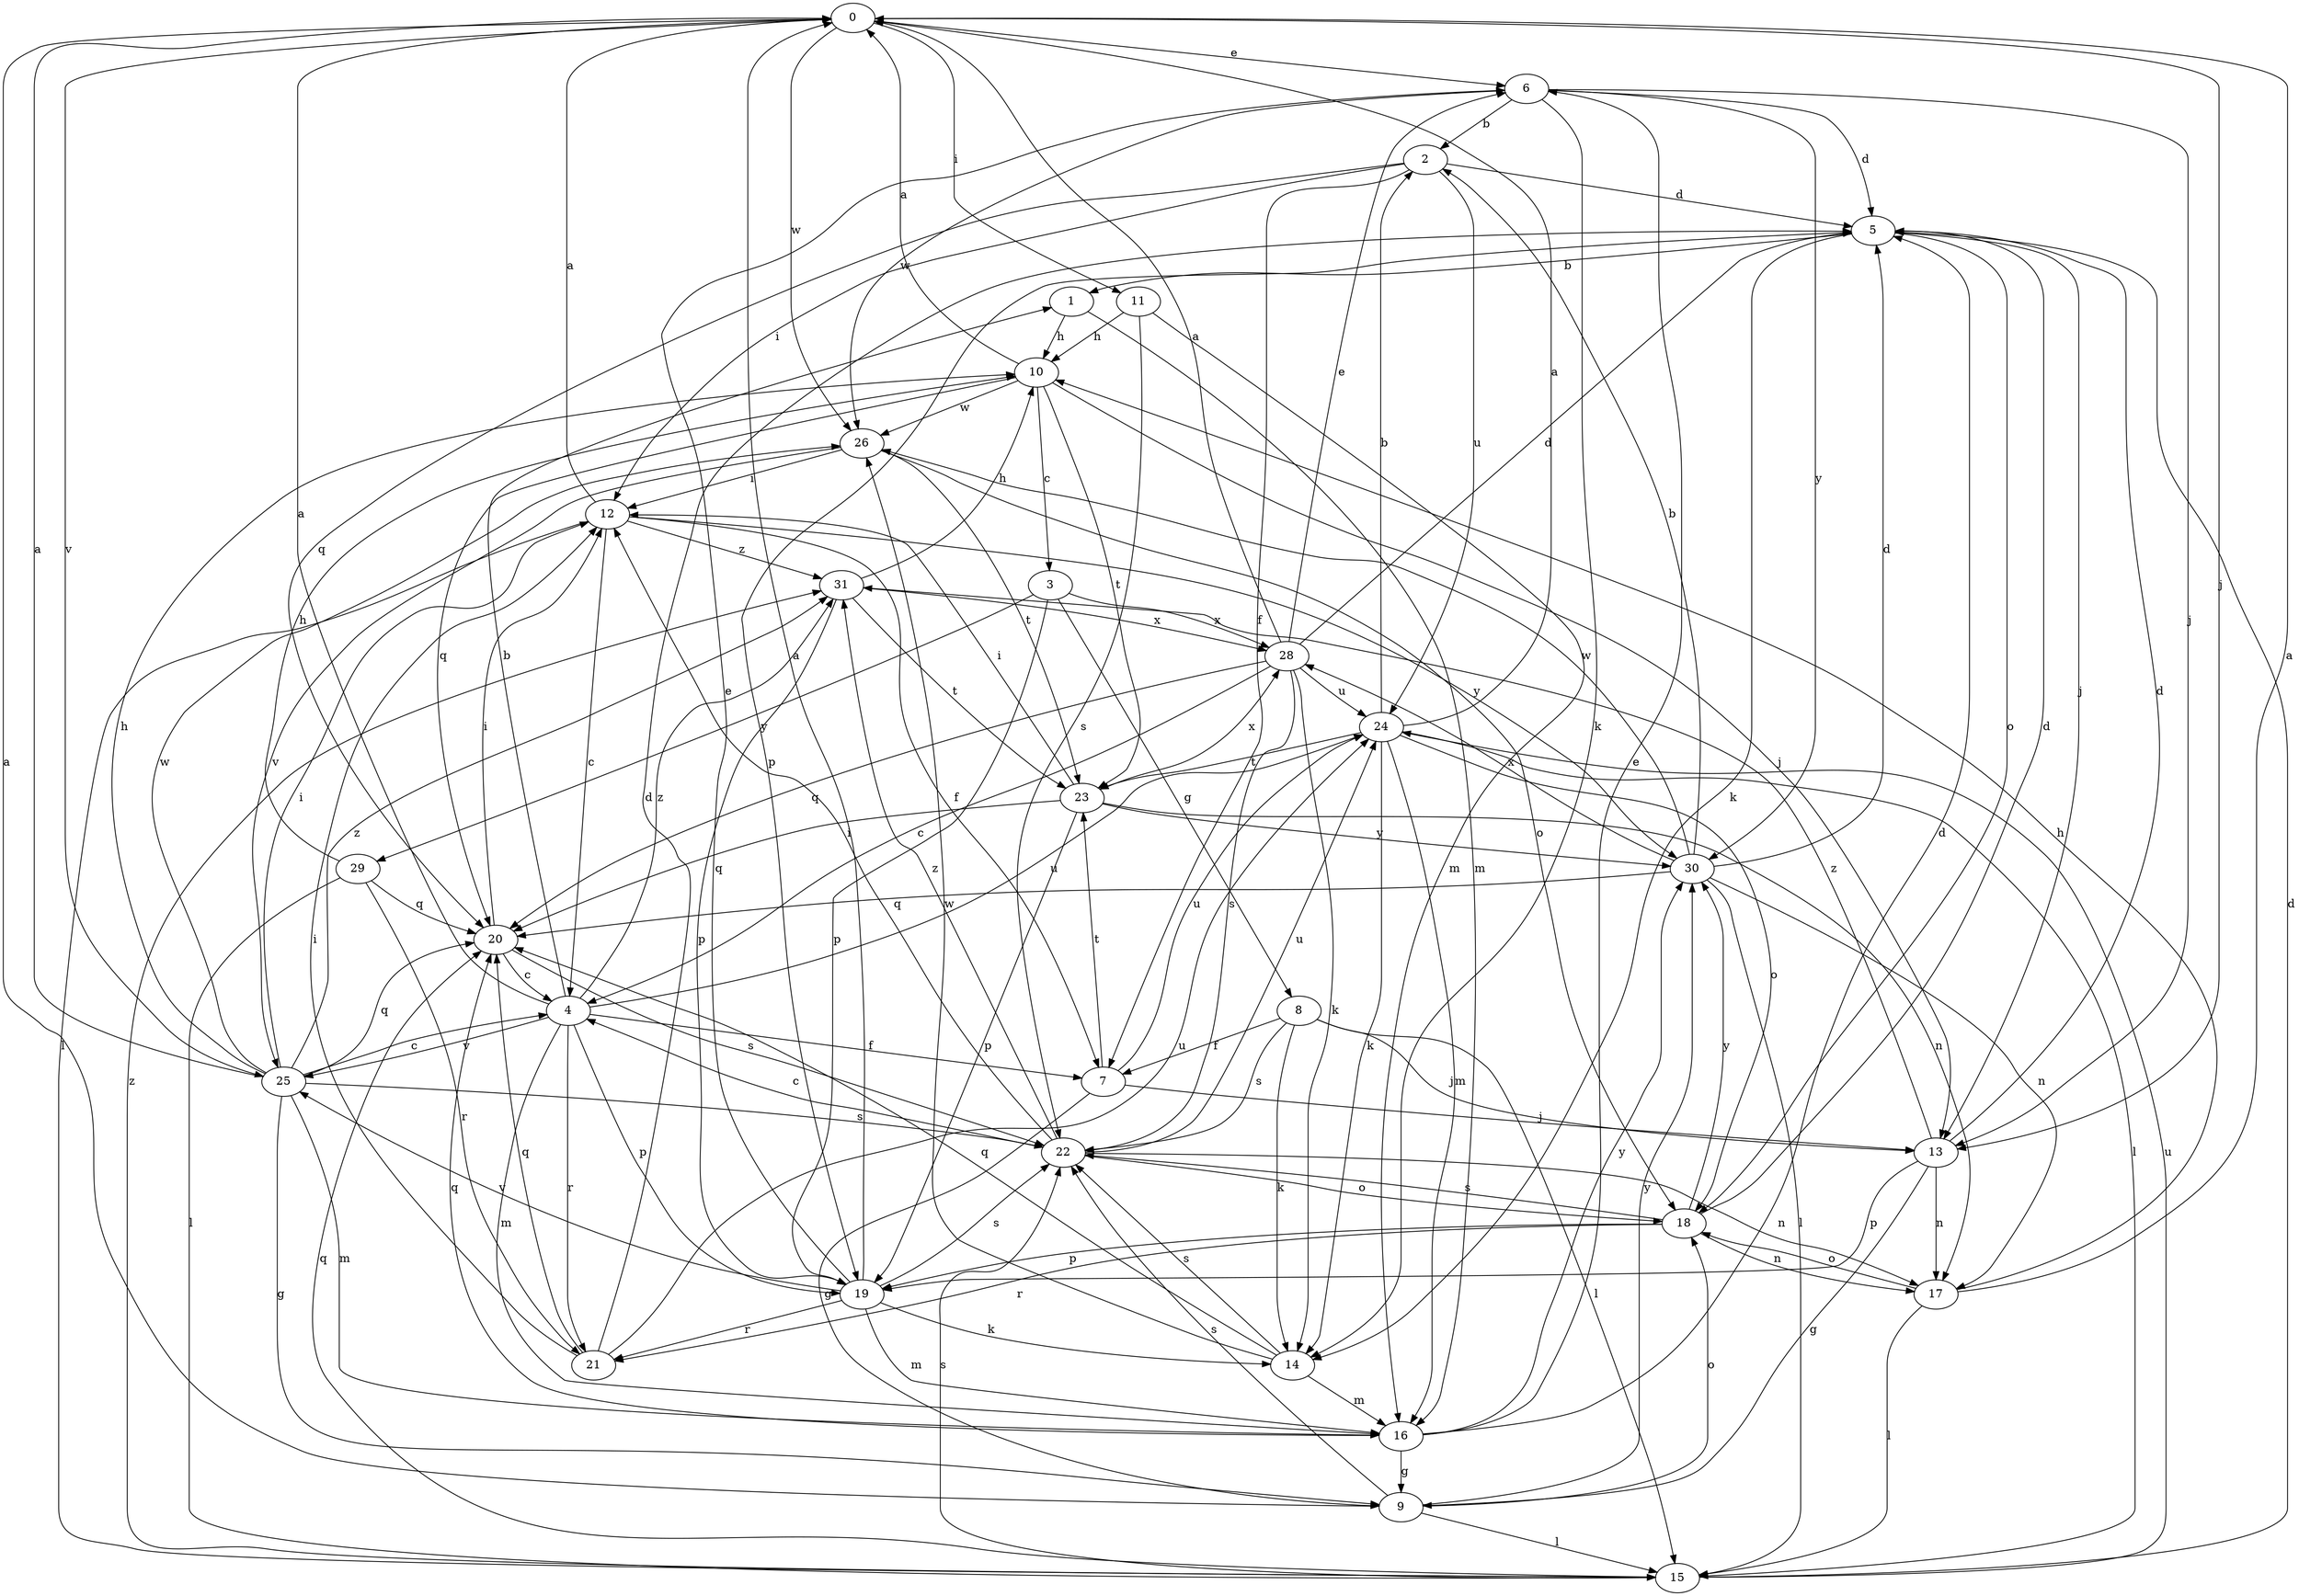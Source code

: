 strict digraph  {
0;
1;
2;
3;
4;
5;
6;
7;
8;
9;
10;
11;
12;
13;
14;
15;
16;
17;
18;
19;
20;
21;
22;
23;
24;
25;
26;
28;
29;
30;
31;
0 -> 6  [label=e];
0 -> 11  [label=i];
0 -> 13  [label=j];
0 -> 25  [label=v];
0 -> 26  [label=w];
1 -> 10  [label=h];
1 -> 16  [label=m];
2 -> 5  [label=d];
2 -> 7  [label=f];
2 -> 12  [label=i];
2 -> 20  [label=q];
2 -> 24  [label=u];
3 -> 8  [label=g];
3 -> 19  [label=p];
3 -> 28  [label=x];
3 -> 29  [label=y];
4 -> 0  [label=a];
4 -> 1  [label=b];
4 -> 7  [label=f];
4 -> 16  [label=m];
4 -> 19  [label=p];
4 -> 21  [label=r];
4 -> 24  [label=u];
4 -> 25  [label=v];
4 -> 31  [label=z];
5 -> 1  [label=b];
5 -> 13  [label=j];
5 -> 14  [label=k];
5 -> 18  [label=o];
5 -> 19  [label=p];
6 -> 2  [label=b];
6 -> 5  [label=d];
6 -> 13  [label=j];
6 -> 14  [label=k];
6 -> 26  [label=w];
6 -> 30  [label=y];
7 -> 9  [label=g];
7 -> 13  [label=j];
7 -> 23  [label=t];
7 -> 24  [label=u];
8 -> 7  [label=f];
8 -> 13  [label=j];
8 -> 14  [label=k];
8 -> 15  [label=l];
8 -> 22  [label=s];
9 -> 0  [label=a];
9 -> 15  [label=l];
9 -> 18  [label=o];
9 -> 22  [label=s];
9 -> 30  [label=y];
10 -> 0  [label=a];
10 -> 3  [label=c];
10 -> 13  [label=j];
10 -> 20  [label=q];
10 -> 23  [label=t];
10 -> 26  [label=w];
11 -> 10  [label=h];
11 -> 16  [label=m];
11 -> 22  [label=s];
12 -> 0  [label=a];
12 -> 4  [label=c];
12 -> 7  [label=f];
12 -> 15  [label=l];
12 -> 30  [label=y];
12 -> 31  [label=z];
13 -> 5  [label=d];
13 -> 9  [label=g];
13 -> 17  [label=n];
13 -> 19  [label=p];
13 -> 31  [label=z];
14 -> 16  [label=m];
14 -> 20  [label=q];
14 -> 22  [label=s];
14 -> 26  [label=w];
15 -> 5  [label=d];
15 -> 20  [label=q];
15 -> 22  [label=s];
15 -> 24  [label=u];
15 -> 31  [label=z];
16 -> 5  [label=d];
16 -> 6  [label=e];
16 -> 9  [label=g];
16 -> 20  [label=q];
16 -> 30  [label=y];
17 -> 0  [label=a];
17 -> 10  [label=h];
17 -> 15  [label=l];
17 -> 18  [label=o];
18 -> 5  [label=d];
18 -> 17  [label=n];
18 -> 19  [label=p];
18 -> 21  [label=r];
18 -> 22  [label=s];
18 -> 30  [label=y];
19 -> 0  [label=a];
19 -> 6  [label=e];
19 -> 14  [label=k];
19 -> 16  [label=m];
19 -> 21  [label=r];
19 -> 22  [label=s];
19 -> 25  [label=v];
20 -> 4  [label=c];
20 -> 12  [label=i];
20 -> 22  [label=s];
21 -> 5  [label=d];
21 -> 12  [label=i];
21 -> 20  [label=q];
21 -> 24  [label=u];
22 -> 4  [label=c];
22 -> 12  [label=i];
22 -> 17  [label=n];
22 -> 18  [label=o];
22 -> 24  [label=u];
22 -> 31  [label=z];
23 -> 12  [label=i];
23 -> 17  [label=n];
23 -> 19  [label=p];
23 -> 20  [label=q];
23 -> 28  [label=x];
23 -> 30  [label=y];
24 -> 0  [label=a];
24 -> 2  [label=b];
24 -> 14  [label=k];
24 -> 15  [label=l];
24 -> 16  [label=m];
24 -> 18  [label=o];
24 -> 23  [label=t];
25 -> 0  [label=a];
25 -> 4  [label=c];
25 -> 9  [label=g];
25 -> 10  [label=h];
25 -> 12  [label=i];
25 -> 16  [label=m];
25 -> 20  [label=q];
25 -> 22  [label=s];
25 -> 26  [label=w];
25 -> 31  [label=z];
26 -> 12  [label=i];
26 -> 18  [label=o];
26 -> 23  [label=t];
26 -> 25  [label=v];
28 -> 0  [label=a];
28 -> 4  [label=c];
28 -> 5  [label=d];
28 -> 6  [label=e];
28 -> 14  [label=k];
28 -> 20  [label=q];
28 -> 22  [label=s];
28 -> 24  [label=u];
29 -> 10  [label=h];
29 -> 15  [label=l];
29 -> 20  [label=q];
29 -> 21  [label=r];
30 -> 2  [label=b];
30 -> 5  [label=d];
30 -> 15  [label=l];
30 -> 17  [label=n];
30 -> 20  [label=q];
30 -> 26  [label=w];
30 -> 28  [label=x];
31 -> 10  [label=h];
31 -> 19  [label=p];
31 -> 23  [label=t];
31 -> 28  [label=x];
}
